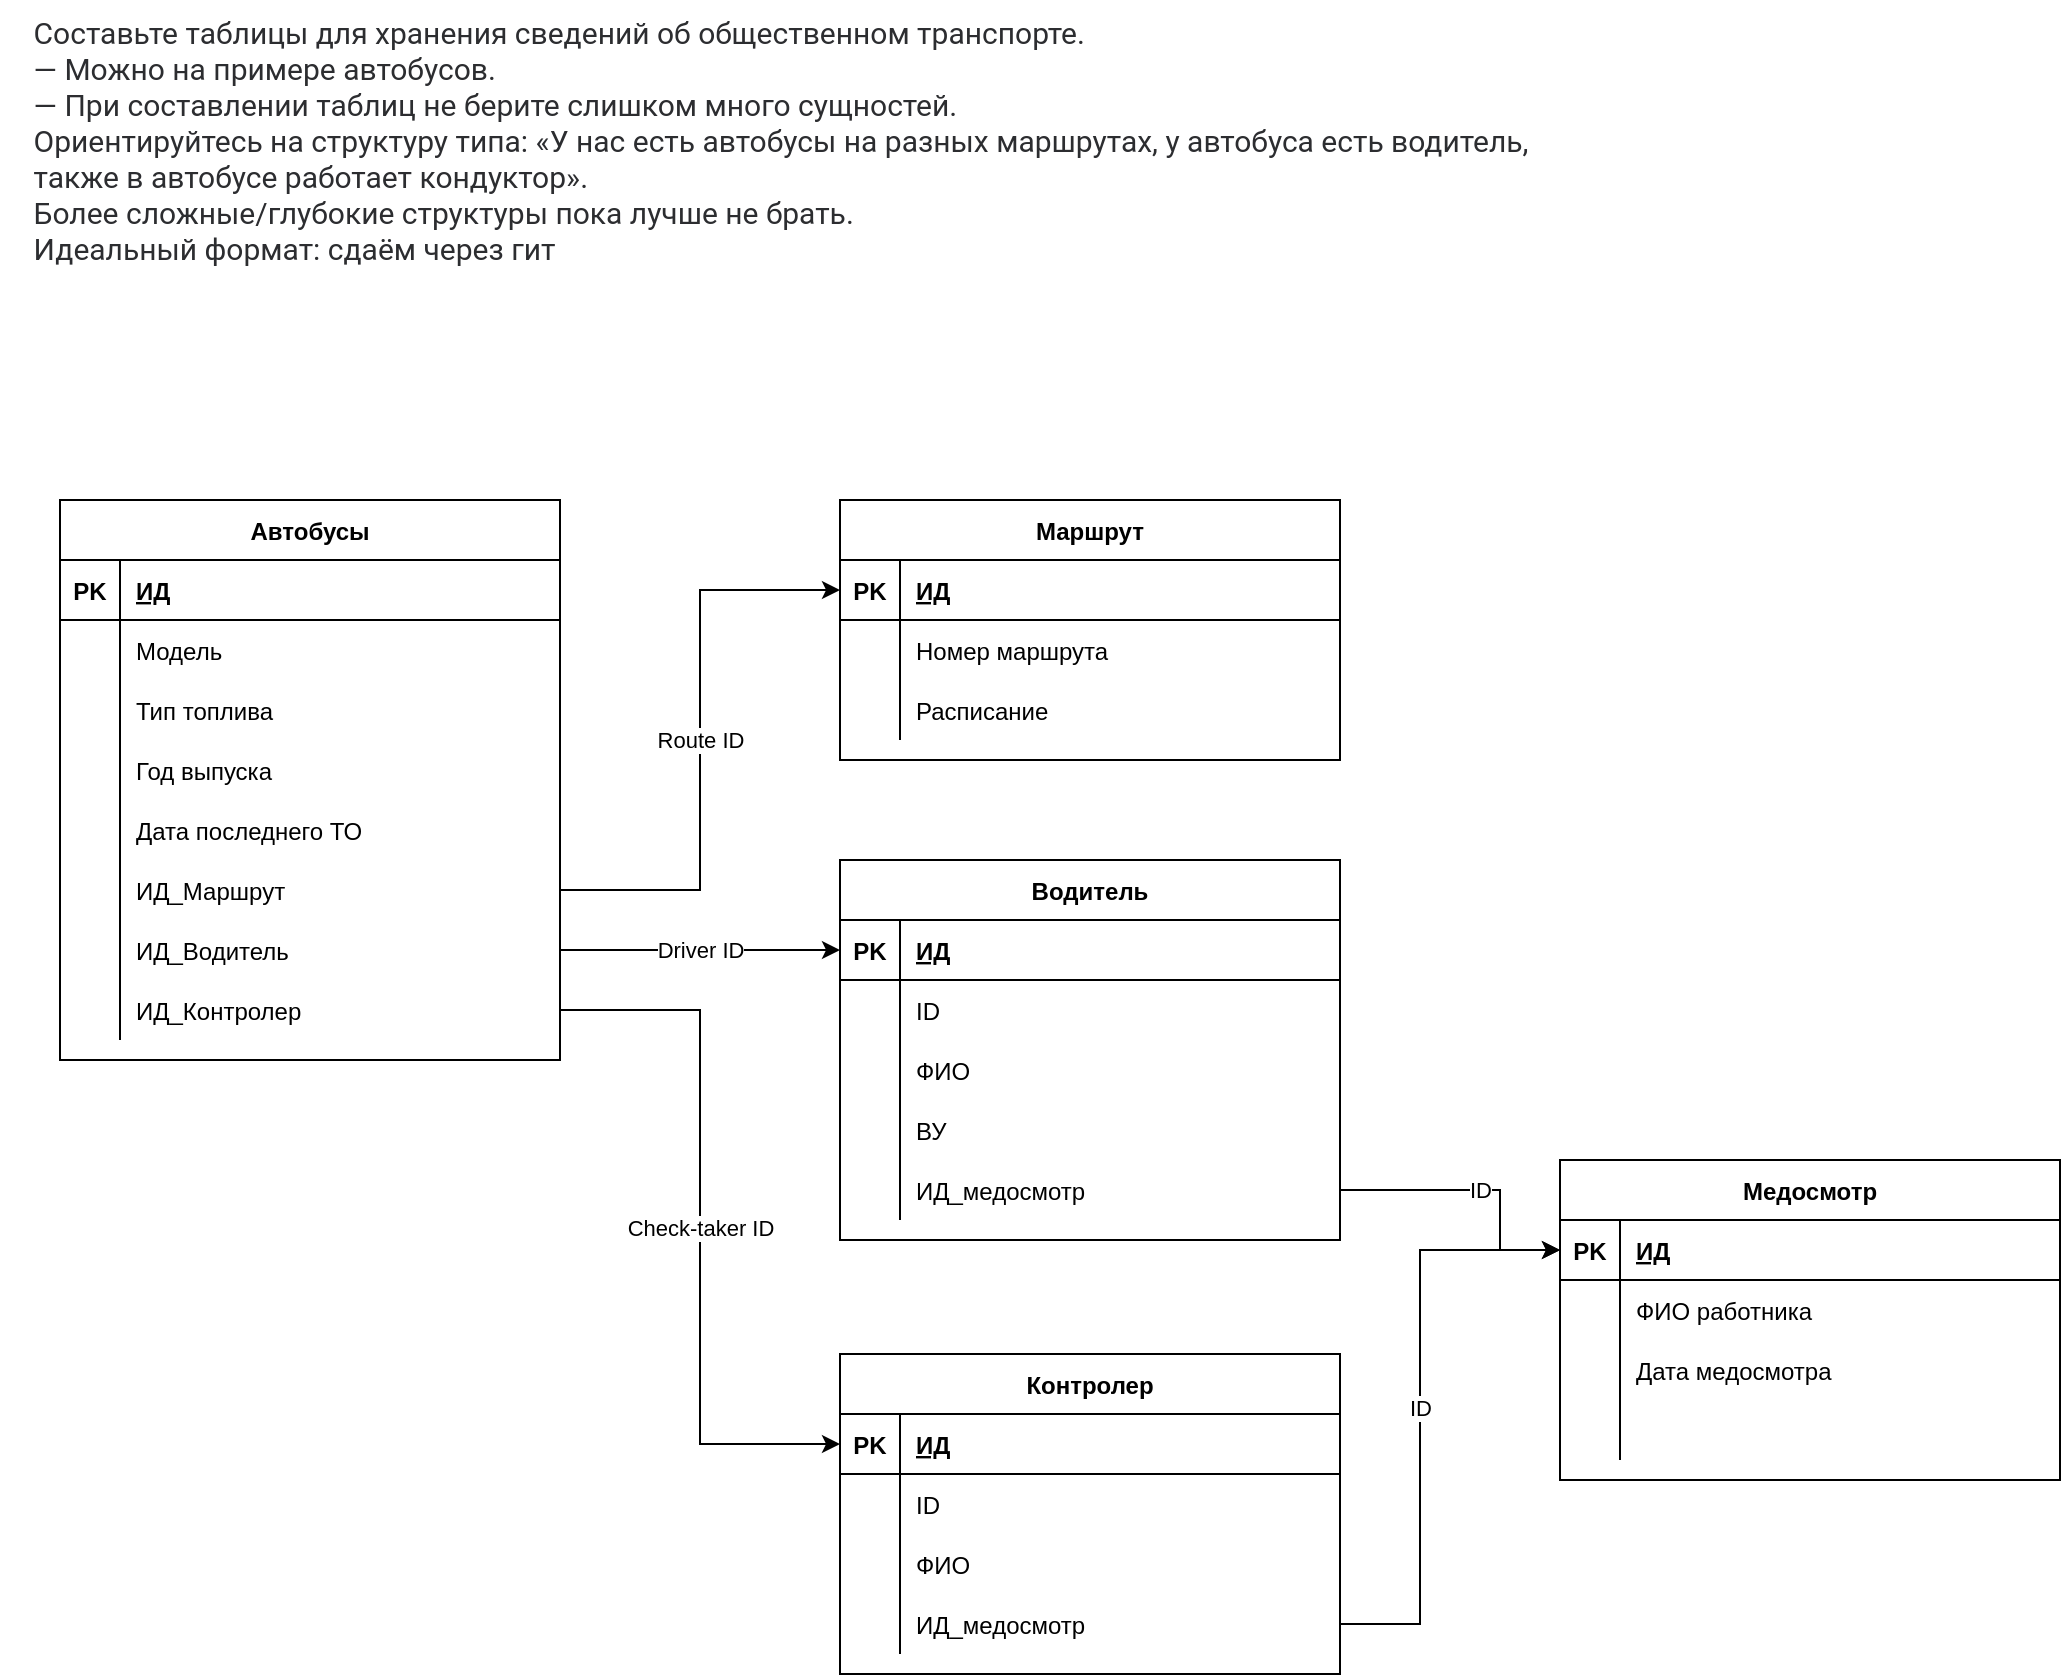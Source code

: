 <mxfile version="20.5.3" type="device"><diagram id="R2lEEEUBdFMjLlhIrx00" name="Page-1"><mxGraphModel dx="1186" dy="613" grid="1" gridSize="10" guides="1" tooltips="1" connect="1" arrows="1" fold="1" page="1" pageScale="1" pageWidth="850" pageHeight="1100" math="0" shadow="0" extFonts="Permanent Marker^https://fonts.googleapis.com/css?family=Permanent+Marker"><root><mxCell id="0"/><mxCell id="1" parent="0"/><mxCell id="C-vyLk0tnHw3VtMMgP7b-2" value="Маршрут" style="shape=table;startSize=30;container=1;collapsible=1;childLayout=tableLayout;fixedRows=1;rowLines=0;fontStyle=1;align=center;resizeLast=1;" parent="1" vertex="1"><mxGeometry x="430" y="270" width="250" height="130" as="geometry"/></mxCell><mxCell id="C-vyLk0tnHw3VtMMgP7b-3" value="" style="shape=partialRectangle;collapsible=0;dropTarget=0;pointerEvents=0;fillColor=none;points=[[0,0.5],[1,0.5]];portConstraint=eastwest;top=0;left=0;right=0;bottom=1;" parent="C-vyLk0tnHw3VtMMgP7b-2" vertex="1"><mxGeometry y="30" width="250" height="30" as="geometry"/></mxCell><mxCell id="C-vyLk0tnHw3VtMMgP7b-4" value="PK" style="shape=partialRectangle;overflow=hidden;connectable=0;fillColor=none;top=0;left=0;bottom=0;right=0;fontStyle=1;" parent="C-vyLk0tnHw3VtMMgP7b-3" vertex="1"><mxGeometry width="30" height="30" as="geometry"><mxRectangle width="30" height="30" as="alternateBounds"/></mxGeometry></mxCell><mxCell id="C-vyLk0tnHw3VtMMgP7b-5" value="ИД" style="shape=partialRectangle;overflow=hidden;connectable=0;fillColor=none;top=0;left=0;bottom=0;right=0;align=left;spacingLeft=6;fontStyle=5;" parent="C-vyLk0tnHw3VtMMgP7b-3" vertex="1"><mxGeometry x="30" width="220" height="30" as="geometry"><mxRectangle width="220" height="30" as="alternateBounds"/></mxGeometry></mxCell><mxCell id="C-vyLk0tnHw3VtMMgP7b-6" value="" style="shape=partialRectangle;collapsible=0;dropTarget=0;pointerEvents=0;fillColor=none;points=[[0,0.5],[1,0.5]];portConstraint=eastwest;top=0;left=0;right=0;bottom=0;" parent="C-vyLk0tnHw3VtMMgP7b-2" vertex="1"><mxGeometry y="60" width="250" height="30" as="geometry"/></mxCell><mxCell id="C-vyLk0tnHw3VtMMgP7b-7" value="" style="shape=partialRectangle;overflow=hidden;connectable=0;fillColor=none;top=0;left=0;bottom=0;right=0;" parent="C-vyLk0tnHw3VtMMgP7b-6" vertex="1"><mxGeometry width="30" height="30" as="geometry"><mxRectangle width="30" height="30" as="alternateBounds"/></mxGeometry></mxCell><mxCell id="C-vyLk0tnHw3VtMMgP7b-8" value="Номер маршрута" style="shape=partialRectangle;overflow=hidden;connectable=0;fillColor=none;top=0;left=0;bottom=0;right=0;align=left;spacingLeft=6;" parent="C-vyLk0tnHw3VtMMgP7b-6" vertex="1"><mxGeometry x="30" width="220" height="30" as="geometry"><mxRectangle width="220" height="30" as="alternateBounds"/></mxGeometry></mxCell><mxCell id="C-vyLk0tnHw3VtMMgP7b-9" value="" style="shape=partialRectangle;collapsible=0;dropTarget=0;pointerEvents=0;fillColor=none;points=[[0,0.5],[1,0.5]];portConstraint=eastwest;top=0;left=0;right=0;bottom=0;" parent="C-vyLk0tnHw3VtMMgP7b-2" vertex="1"><mxGeometry y="90" width="250" height="30" as="geometry"/></mxCell><mxCell id="C-vyLk0tnHw3VtMMgP7b-10" value="" style="shape=partialRectangle;overflow=hidden;connectable=0;fillColor=none;top=0;left=0;bottom=0;right=0;" parent="C-vyLk0tnHw3VtMMgP7b-9" vertex="1"><mxGeometry width="30" height="30" as="geometry"><mxRectangle width="30" height="30" as="alternateBounds"/></mxGeometry></mxCell><mxCell id="C-vyLk0tnHw3VtMMgP7b-11" value="Расписание" style="shape=partialRectangle;overflow=hidden;connectable=0;fillColor=none;top=0;left=0;bottom=0;right=0;align=left;spacingLeft=6;" parent="C-vyLk0tnHw3VtMMgP7b-9" vertex="1"><mxGeometry x="30" width="220" height="30" as="geometry"><mxRectangle width="220" height="30" as="alternateBounds"/></mxGeometry></mxCell><mxCell id="C-vyLk0tnHw3VtMMgP7b-13" value="Водитель" style="shape=table;startSize=30;container=1;collapsible=1;childLayout=tableLayout;fixedRows=1;rowLines=0;fontStyle=1;align=center;resizeLast=1;" parent="1" vertex="1"><mxGeometry x="430" y="450" width="250" height="190" as="geometry"/></mxCell><mxCell id="C-vyLk0tnHw3VtMMgP7b-14" value="" style="shape=partialRectangle;collapsible=0;dropTarget=0;pointerEvents=0;fillColor=none;points=[[0,0.5],[1,0.5]];portConstraint=eastwest;top=0;left=0;right=0;bottom=1;" parent="C-vyLk0tnHw3VtMMgP7b-13" vertex="1"><mxGeometry y="30" width="250" height="30" as="geometry"/></mxCell><mxCell id="C-vyLk0tnHw3VtMMgP7b-15" value="PK" style="shape=partialRectangle;overflow=hidden;connectable=0;fillColor=none;top=0;left=0;bottom=0;right=0;fontStyle=1;" parent="C-vyLk0tnHw3VtMMgP7b-14" vertex="1"><mxGeometry width="30" height="30" as="geometry"><mxRectangle width="30" height="30" as="alternateBounds"/></mxGeometry></mxCell><mxCell id="C-vyLk0tnHw3VtMMgP7b-16" value="ИД" style="shape=partialRectangle;overflow=hidden;connectable=0;fillColor=none;top=0;left=0;bottom=0;right=0;align=left;spacingLeft=6;fontStyle=5;" parent="C-vyLk0tnHw3VtMMgP7b-14" vertex="1"><mxGeometry x="30" width="220" height="30" as="geometry"><mxRectangle width="220" height="30" as="alternateBounds"/></mxGeometry></mxCell><mxCell id="hLLXFpe1vgkViz3a2a9d-39" value="" style="shape=partialRectangle;collapsible=0;dropTarget=0;pointerEvents=0;fillColor=none;points=[[0,0.5],[1,0.5]];portConstraint=eastwest;top=0;left=0;right=0;bottom=0;" parent="C-vyLk0tnHw3VtMMgP7b-13" vertex="1"><mxGeometry y="60" width="250" height="30" as="geometry"/></mxCell><mxCell id="hLLXFpe1vgkViz3a2a9d-40" value="" style="shape=partialRectangle;overflow=hidden;connectable=0;fillColor=none;top=0;left=0;bottom=0;right=0;" parent="hLLXFpe1vgkViz3a2a9d-39" vertex="1"><mxGeometry width="30" height="30" as="geometry"><mxRectangle width="30" height="30" as="alternateBounds"/></mxGeometry></mxCell><mxCell id="hLLXFpe1vgkViz3a2a9d-41" value="ID" style="shape=partialRectangle;overflow=hidden;connectable=0;fillColor=none;top=0;left=0;bottom=0;right=0;align=left;spacingLeft=6;" parent="hLLXFpe1vgkViz3a2a9d-39" vertex="1"><mxGeometry x="30" width="220" height="30" as="geometry"><mxRectangle width="220" height="30" as="alternateBounds"/></mxGeometry></mxCell><mxCell id="hLLXFpe1vgkViz3a2a9d-42" value="" style="shape=partialRectangle;collapsible=0;dropTarget=0;pointerEvents=0;fillColor=none;points=[[0,0.5],[1,0.5]];portConstraint=eastwest;top=0;left=0;right=0;bottom=0;" parent="C-vyLk0tnHw3VtMMgP7b-13" vertex="1"><mxGeometry y="90" width="250" height="30" as="geometry"/></mxCell><mxCell id="hLLXFpe1vgkViz3a2a9d-43" value="" style="shape=partialRectangle;overflow=hidden;connectable=0;fillColor=none;top=0;left=0;bottom=0;right=0;" parent="hLLXFpe1vgkViz3a2a9d-42" vertex="1"><mxGeometry width="30" height="30" as="geometry"><mxRectangle width="30" height="30" as="alternateBounds"/></mxGeometry></mxCell><mxCell id="hLLXFpe1vgkViz3a2a9d-44" value="ФИО" style="shape=partialRectangle;overflow=hidden;connectable=0;fillColor=none;top=0;left=0;bottom=0;right=0;align=left;spacingLeft=6;" parent="hLLXFpe1vgkViz3a2a9d-42" vertex="1"><mxGeometry x="30" width="220" height="30" as="geometry"><mxRectangle width="220" height="30" as="alternateBounds"/></mxGeometry></mxCell><mxCell id="C-vyLk0tnHw3VtMMgP7b-17" value="" style="shape=partialRectangle;collapsible=0;dropTarget=0;pointerEvents=0;fillColor=none;points=[[0,0.5],[1,0.5]];portConstraint=eastwest;top=0;left=0;right=0;bottom=0;" parent="C-vyLk0tnHw3VtMMgP7b-13" vertex="1"><mxGeometry y="120" width="250" height="30" as="geometry"/></mxCell><mxCell id="C-vyLk0tnHw3VtMMgP7b-18" value="" style="shape=partialRectangle;overflow=hidden;connectable=0;fillColor=none;top=0;left=0;bottom=0;right=0;" parent="C-vyLk0tnHw3VtMMgP7b-17" vertex="1"><mxGeometry width="30" height="30" as="geometry"><mxRectangle width="30" height="30" as="alternateBounds"/></mxGeometry></mxCell><mxCell id="C-vyLk0tnHw3VtMMgP7b-19" value="ВУ" style="shape=partialRectangle;overflow=hidden;connectable=0;fillColor=none;top=0;left=0;bottom=0;right=0;align=left;spacingLeft=6;" parent="C-vyLk0tnHw3VtMMgP7b-17" vertex="1"><mxGeometry x="30" width="220" height="30" as="geometry"><mxRectangle width="220" height="30" as="alternateBounds"/></mxGeometry></mxCell><mxCell id="C-vyLk0tnHw3VtMMgP7b-20" value="" style="shape=partialRectangle;collapsible=0;dropTarget=0;pointerEvents=0;fillColor=none;points=[[0,0.5],[1,0.5]];portConstraint=eastwest;top=0;left=0;right=0;bottom=0;" parent="C-vyLk0tnHw3VtMMgP7b-13" vertex="1"><mxGeometry y="150" width="250" height="30" as="geometry"/></mxCell><mxCell id="C-vyLk0tnHw3VtMMgP7b-21" value="" style="shape=partialRectangle;overflow=hidden;connectable=0;fillColor=none;top=0;left=0;bottom=0;right=0;" parent="C-vyLk0tnHw3VtMMgP7b-20" vertex="1"><mxGeometry width="30" height="30" as="geometry"><mxRectangle width="30" height="30" as="alternateBounds"/></mxGeometry></mxCell><mxCell id="C-vyLk0tnHw3VtMMgP7b-22" value="ИД_медосмотр" style="shape=partialRectangle;overflow=hidden;connectable=0;fillColor=none;top=0;left=0;bottom=0;right=0;align=left;spacingLeft=6;" parent="C-vyLk0tnHw3VtMMgP7b-20" vertex="1"><mxGeometry x="30" width="220" height="30" as="geometry"><mxRectangle width="220" height="30" as="alternateBounds"/></mxGeometry></mxCell><mxCell id="hLLXFpe1vgkViz3a2a9d-1" value="&lt;p style=&quot;box-sizing: border-box; margin: 0px; color: rgb(44, 45, 48); font-family: Roboto, &amp;quot;San Francisco&amp;quot;, &amp;quot;Helvetica Neue&amp;quot;, Helvetica, Arial; font-size: 15px; text-align: start; background-color: rgb(255, 255, 255);&quot;&gt;Составьте таблицы для хранения сведений об общественном транспорте.&lt;/p&gt;&lt;p style=&quot;box-sizing: border-box; margin: 0px; color: rgb(44, 45, 48); font-family: Roboto, &amp;quot;San Francisco&amp;quot;, &amp;quot;Helvetica Neue&amp;quot;, Helvetica, Arial; font-size: 15px; text-align: start; background-color: rgb(255, 255, 255);&quot;&gt;— Можно на примере автобусов.&lt;br style=&quot;box-sizing: border-box;&quot;&gt;— При составлении таблиц не берите слишком много сущностей.&lt;/p&gt;&lt;p style=&quot;box-sizing: border-box; margin: 0px; color: rgb(44, 45, 48); font-family: Roboto, &amp;quot;San Francisco&amp;quot;, &amp;quot;Helvetica Neue&amp;quot;, Helvetica, Arial; font-size: 15px; text-align: start; background-color: rgb(255, 255, 255);&quot;&gt;Ориентируйтесь на структуру типа: «У нас есть автобусы на разных маршрутах, у автобуса есть водитель,&lt;/p&gt;&lt;p style=&quot;box-sizing: border-box; margin: 0px; color: rgb(44, 45, 48); font-family: Roboto, &amp;quot;San Francisco&amp;quot;, &amp;quot;Helvetica Neue&amp;quot;, Helvetica, Arial; font-size: 15px; text-align: start; background-color: rgb(255, 255, 255);&quot;&gt;также в автобусе работает кондуктор».&amp;nbsp;&lt;/p&gt;&lt;p style=&quot;box-sizing: border-box; margin: 0px; color: rgb(44, 45, 48); font-family: Roboto, &amp;quot;San Francisco&amp;quot;, &amp;quot;Helvetica Neue&amp;quot;, Helvetica, Arial; font-size: 15px; text-align: start; background-color: rgb(255, 255, 255);&quot;&gt;Более сложные/глубокие структуры пока лучше не брать.&lt;/p&gt;&lt;p style=&quot;box-sizing: border-box; margin: 0px; color: rgb(44, 45, 48); font-family: Roboto, &amp;quot;San Francisco&amp;quot;, &amp;quot;Helvetica Neue&amp;quot;, Helvetica, Arial; font-size: 15px; text-align: start; background-color: rgb(255, 255, 255);&quot;&gt;Идеальный формат: сдаём через гит&lt;/p&gt;" style="text;html=1;align=center;verticalAlign=middle;resizable=0;points=[];autosize=1;strokeColor=none;fillColor=none;" parent="1" vertex="1"><mxGeometry x="10" y="20" width="780" height="140" as="geometry"/></mxCell><mxCell id="hLLXFpe1vgkViz3a2a9d-2" value="Контролер" style="shape=table;startSize=30;container=1;collapsible=1;childLayout=tableLayout;fixedRows=1;rowLines=0;fontStyle=1;align=center;resizeLast=1;" parent="1" vertex="1"><mxGeometry x="430" y="697" width="250" height="160" as="geometry"/></mxCell><mxCell id="hLLXFpe1vgkViz3a2a9d-3" value="" style="shape=partialRectangle;collapsible=0;dropTarget=0;pointerEvents=0;fillColor=none;points=[[0,0.5],[1,0.5]];portConstraint=eastwest;top=0;left=0;right=0;bottom=1;" parent="hLLXFpe1vgkViz3a2a9d-2" vertex="1"><mxGeometry y="30" width="250" height="30" as="geometry"/></mxCell><mxCell id="hLLXFpe1vgkViz3a2a9d-4" value="PK" style="shape=partialRectangle;overflow=hidden;connectable=0;fillColor=none;top=0;left=0;bottom=0;right=0;fontStyle=1;" parent="hLLXFpe1vgkViz3a2a9d-3" vertex="1"><mxGeometry width="30" height="30" as="geometry"><mxRectangle width="30" height="30" as="alternateBounds"/></mxGeometry></mxCell><mxCell id="hLLXFpe1vgkViz3a2a9d-5" value="ИД" style="shape=partialRectangle;overflow=hidden;connectable=0;fillColor=none;top=0;left=0;bottom=0;right=0;align=left;spacingLeft=6;fontStyle=5;" parent="hLLXFpe1vgkViz3a2a9d-3" vertex="1"><mxGeometry x="30" width="220" height="30" as="geometry"><mxRectangle width="220" height="30" as="alternateBounds"/></mxGeometry></mxCell><mxCell id="hLLXFpe1vgkViz3a2a9d-9" value="" style="shape=partialRectangle;collapsible=0;dropTarget=0;pointerEvents=0;fillColor=none;points=[[0,0.5],[1,0.5]];portConstraint=eastwest;top=0;left=0;right=0;bottom=0;" parent="hLLXFpe1vgkViz3a2a9d-2" vertex="1"><mxGeometry y="60" width="250" height="30" as="geometry"/></mxCell><mxCell id="hLLXFpe1vgkViz3a2a9d-10" value="" style="shape=partialRectangle;overflow=hidden;connectable=0;fillColor=none;top=0;left=0;bottom=0;right=0;" parent="hLLXFpe1vgkViz3a2a9d-9" vertex="1"><mxGeometry width="30" height="30" as="geometry"><mxRectangle width="30" height="30" as="alternateBounds"/></mxGeometry></mxCell><mxCell id="hLLXFpe1vgkViz3a2a9d-11" value="ID" style="shape=partialRectangle;overflow=hidden;connectable=0;fillColor=none;top=0;left=0;bottom=0;right=0;align=left;spacingLeft=6;" parent="hLLXFpe1vgkViz3a2a9d-9" vertex="1"><mxGeometry x="30" width="220" height="30" as="geometry"><mxRectangle width="220" height="30" as="alternateBounds"/></mxGeometry></mxCell><mxCell id="hLLXFpe1vgkViz3a2a9d-58" value="" style="shape=partialRectangle;collapsible=0;dropTarget=0;pointerEvents=0;fillColor=none;points=[[0,0.5],[1,0.5]];portConstraint=eastwest;top=0;left=0;right=0;bottom=0;" parent="hLLXFpe1vgkViz3a2a9d-2" vertex="1"><mxGeometry y="90" width="250" height="30" as="geometry"/></mxCell><mxCell id="hLLXFpe1vgkViz3a2a9d-59" value="" style="shape=partialRectangle;overflow=hidden;connectable=0;fillColor=none;top=0;left=0;bottom=0;right=0;" parent="hLLXFpe1vgkViz3a2a9d-58" vertex="1"><mxGeometry width="30" height="30" as="geometry"><mxRectangle width="30" height="30" as="alternateBounds"/></mxGeometry></mxCell><mxCell id="hLLXFpe1vgkViz3a2a9d-60" value="ФИО" style="shape=partialRectangle;overflow=hidden;connectable=0;fillColor=none;top=0;left=0;bottom=0;right=0;align=left;spacingLeft=6;" parent="hLLXFpe1vgkViz3a2a9d-58" vertex="1"><mxGeometry x="30" width="220" height="30" as="geometry"><mxRectangle width="220" height="30" as="alternateBounds"/></mxGeometry></mxCell><mxCell id="hLLXFpe1vgkViz3a2a9d-6" value="" style="shape=partialRectangle;collapsible=0;dropTarget=0;pointerEvents=0;fillColor=none;points=[[0,0.5],[1,0.5]];portConstraint=eastwest;top=0;left=0;right=0;bottom=0;" parent="hLLXFpe1vgkViz3a2a9d-2" vertex="1"><mxGeometry y="120" width="250" height="30" as="geometry"/></mxCell><mxCell id="hLLXFpe1vgkViz3a2a9d-7" value="" style="shape=partialRectangle;overflow=hidden;connectable=0;fillColor=none;top=0;left=0;bottom=0;right=0;" parent="hLLXFpe1vgkViz3a2a9d-6" vertex="1"><mxGeometry width="30" height="30" as="geometry"><mxRectangle width="30" height="30" as="alternateBounds"/></mxGeometry></mxCell><mxCell id="hLLXFpe1vgkViz3a2a9d-8" value="ИД_медосмотр" style="shape=partialRectangle;overflow=hidden;connectable=0;fillColor=none;top=0;left=0;bottom=0;right=0;align=left;spacingLeft=6;" parent="hLLXFpe1vgkViz3a2a9d-6" vertex="1"><mxGeometry x="30" width="220" height="30" as="geometry"><mxRectangle width="220" height="30" as="alternateBounds"/></mxGeometry></mxCell><mxCell id="hLLXFpe1vgkViz3a2a9d-14" value="Автобусы" style="shape=table;startSize=30;container=1;collapsible=1;childLayout=tableLayout;fixedRows=1;rowLines=0;fontStyle=1;align=center;resizeLast=1;" parent="1" vertex="1"><mxGeometry x="40" y="270" width="250" height="280" as="geometry"/></mxCell><mxCell id="hLLXFpe1vgkViz3a2a9d-15" value="" style="shape=partialRectangle;collapsible=0;dropTarget=0;pointerEvents=0;fillColor=none;points=[[0,0.5],[1,0.5]];portConstraint=eastwest;top=0;left=0;right=0;bottom=1;" parent="hLLXFpe1vgkViz3a2a9d-14" vertex="1"><mxGeometry y="30" width="250" height="30" as="geometry"/></mxCell><mxCell id="hLLXFpe1vgkViz3a2a9d-16" value="PK" style="shape=partialRectangle;overflow=hidden;connectable=0;fillColor=none;top=0;left=0;bottom=0;right=0;fontStyle=1;" parent="hLLXFpe1vgkViz3a2a9d-15" vertex="1"><mxGeometry width="30" height="30" as="geometry"><mxRectangle width="30" height="30" as="alternateBounds"/></mxGeometry></mxCell><mxCell id="hLLXFpe1vgkViz3a2a9d-17" value="ИД" style="shape=partialRectangle;overflow=hidden;connectable=0;fillColor=none;top=0;left=0;bottom=0;right=0;align=left;spacingLeft=6;fontStyle=5;" parent="hLLXFpe1vgkViz3a2a9d-15" vertex="1"><mxGeometry x="30" width="220" height="30" as="geometry"><mxRectangle width="220" height="30" as="alternateBounds"/></mxGeometry></mxCell><mxCell id="hLLXFpe1vgkViz3a2a9d-18" value="" style="shape=partialRectangle;collapsible=0;dropTarget=0;pointerEvents=0;fillColor=none;points=[[0,0.5],[1,0.5]];portConstraint=eastwest;top=0;left=0;right=0;bottom=0;" parent="hLLXFpe1vgkViz3a2a9d-14" vertex="1"><mxGeometry y="60" width="250" height="30" as="geometry"/></mxCell><mxCell id="hLLXFpe1vgkViz3a2a9d-19" value="" style="shape=partialRectangle;overflow=hidden;connectable=0;fillColor=none;top=0;left=0;bottom=0;right=0;" parent="hLLXFpe1vgkViz3a2a9d-18" vertex="1"><mxGeometry width="30" height="30" as="geometry"><mxRectangle width="30" height="30" as="alternateBounds"/></mxGeometry></mxCell><mxCell id="hLLXFpe1vgkViz3a2a9d-20" value="Модель" style="shape=partialRectangle;overflow=hidden;connectable=0;fillColor=none;top=0;left=0;bottom=0;right=0;align=left;spacingLeft=6;" parent="hLLXFpe1vgkViz3a2a9d-18" vertex="1"><mxGeometry x="30" width="220" height="30" as="geometry"><mxRectangle width="220" height="30" as="alternateBounds"/></mxGeometry></mxCell><mxCell id="hLLXFpe1vgkViz3a2a9d-36" value="" style="shape=partialRectangle;collapsible=0;dropTarget=0;pointerEvents=0;fillColor=none;points=[[0,0.5],[1,0.5]];portConstraint=eastwest;top=0;left=0;right=0;bottom=0;" parent="hLLXFpe1vgkViz3a2a9d-14" vertex="1"><mxGeometry y="90" width="250" height="30" as="geometry"/></mxCell><mxCell id="hLLXFpe1vgkViz3a2a9d-37" value="" style="shape=partialRectangle;overflow=hidden;connectable=0;fillColor=none;top=0;left=0;bottom=0;right=0;" parent="hLLXFpe1vgkViz3a2a9d-36" vertex="1"><mxGeometry width="30" height="30" as="geometry"><mxRectangle width="30" height="30" as="alternateBounds"/></mxGeometry></mxCell><mxCell id="hLLXFpe1vgkViz3a2a9d-38" value="Тип топлива" style="shape=partialRectangle;overflow=hidden;connectable=0;fillColor=none;top=0;left=0;bottom=0;right=0;align=left;spacingLeft=6;" parent="hLLXFpe1vgkViz3a2a9d-36" vertex="1"><mxGeometry x="30" width="220" height="30" as="geometry"><mxRectangle width="220" height="30" as="alternateBounds"/></mxGeometry></mxCell><mxCell id="hLLXFpe1vgkViz3a2a9d-21" value="" style="shape=partialRectangle;collapsible=0;dropTarget=0;pointerEvents=0;fillColor=none;points=[[0,0.5],[1,0.5]];portConstraint=eastwest;top=0;left=0;right=0;bottom=0;" parent="hLLXFpe1vgkViz3a2a9d-14" vertex="1"><mxGeometry y="120" width="250" height="30" as="geometry"/></mxCell><mxCell id="hLLXFpe1vgkViz3a2a9d-22" value="" style="shape=partialRectangle;overflow=hidden;connectable=0;fillColor=none;top=0;left=0;bottom=0;right=0;" parent="hLLXFpe1vgkViz3a2a9d-21" vertex="1"><mxGeometry width="30" height="30" as="geometry"><mxRectangle width="30" height="30" as="alternateBounds"/></mxGeometry></mxCell><mxCell id="hLLXFpe1vgkViz3a2a9d-23" value="Год выпуска" style="shape=partialRectangle;overflow=hidden;connectable=0;fillColor=none;top=0;left=0;bottom=0;right=0;align=left;spacingLeft=6;" parent="hLLXFpe1vgkViz3a2a9d-21" vertex="1"><mxGeometry x="30" width="220" height="30" as="geometry"><mxRectangle width="220" height="30" as="alternateBounds"/></mxGeometry></mxCell><mxCell id="hLLXFpe1vgkViz3a2a9d-33" value="" style="shape=partialRectangle;collapsible=0;dropTarget=0;pointerEvents=0;fillColor=none;points=[[0,0.5],[1,0.5]];portConstraint=eastwest;top=0;left=0;right=0;bottom=0;" parent="hLLXFpe1vgkViz3a2a9d-14" vertex="1"><mxGeometry y="150" width="250" height="30" as="geometry"/></mxCell><mxCell id="hLLXFpe1vgkViz3a2a9d-34" value="" style="shape=partialRectangle;overflow=hidden;connectable=0;fillColor=none;top=0;left=0;bottom=0;right=0;" parent="hLLXFpe1vgkViz3a2a9d-33" vertex="1"><mxGeometry width="30" height="30" as="geometry"><mxRectangle width="30" height="30" as="alternateBounds"/></mxGeometry></mxCell><mxCell id="hLLXFpe1vgkViz3a2a9d-35" value="Дата последнего ТО" style="shape=partialRectangle;overflow=hidden;connectable=0;fillColor=none;top=0;left=0;bottom=0;right=0;align=left;spacingLeft=6;" parent="hLLXFpe1vgkViz3a2a9d-33" vertex="1"><mxGeometry x="30" width="220" height="30" as="geometry"><mxRectangle width="220" height="30" as="alternateBounds"/></mxGeometry></mxCell><mxCell id="hLLXFpe1vgkViz3a2a9d-24" value="" style="shape=partialRectangle;collapsible=0;dropTarget=0;pointerEvents=0;fillColor=none;points=[[0,0.5],[1,0.5]];portConstraint=eastwest;top=0;left=0;right=0;bottom=0;" parent="hLLXFpe1vgkViz3a2a9d-14" vertex="1"><mxGeometry y="180" width="250" height="30" as="geometry"/></mxCell><mxCell id="hLLXFpe1vgkViz3a2a9d-25" value="" style="shape=partialRectangle;overflow=hidden;connectable=0;fillColor=none;top=0;left=0;bottom=0;right=0;" parent="hLLXFpe1vgkViz3a2a9d-24" vertex="1"><mxGeometry width="30" height="30" as="geometry"><mxRectangle width="30" height="30" as="alternateBounds"/></mxGeometry></mxCell><mxCell id="hLLXFpe1vgkViz3a2a9d-26" value="ИД_Маршрут" style="shape=partialRectangle;overflow=hidden;connectable=0;fillColor=none;top=0;left=0;bottom=0;right=0;align=left;spacingLeft=6;" parent="hLLXFpe1vgkViz3a2a9d-24" vertex="1"><mxGeometry x="30" width="220" height="30" as="geometry"><mxRectangle width="220" height="30" as="alternateBounds"/></mxGeometry></mxCell><mxCell id="hLLXFpe1vgkViz3a2a9d-27" value="" style="shape=partialRectangle;collapsible=0;dropTarget=0;pointerEvents=0;fillColor=none;points=[[0,0.5],[1,0.5]];portConstraint=eastwest;top=0;left=0;right=0;bottom=0;" parent="hLLXFpe1vgkViz3a2a9d-14" vertex="1"><mxGeometry y="210" width="250" height="30" as="geometry"/></mxCell><mxCell id="hLLXFpe1vgkViz3a2a9d-28" value="" style="shape=partialRectangle;overflow=hidden;connectable=0;fillColor=none;top=0;left=0;bottom=0;right=0;" parent="hLLXFpe1vgkViz3a2a9d-27" vertex="1"><mxGeometry width="30" height="30" as="geometry"><mxRectangle width="30" height="30" as="alternateBounds"/></mxGeometry></mxCell><mxCell id="hLLXFpe1vgkViz3a2a9d-29" value="ИД_Водитель" style="shape=partialRectangle;overflow=hidden;connectable=0;fillColor=none;top=0;left=0;bottom=0;right=0;align=left;spacingLeft=6;" parent="hLLXFpe1vgkViz3a2a9d-27" vertex="1"><mxGeometry x="30" width="220" height="30" as="geometry"><mxRectangle width="220" height="30" as="alternateBounds"/></mxGeometry></mxCell><mxCell id="hLLXFpe1vgkViz3a2a9d-30" value="" style="shape=partialRectangle;collapsible=0;dropTarget=0;pointerEvents=0;fillColor=none;points=[[0,0.5],[1,0.5]];portConstraint=eastwest;top=0;left=0;right=0;bottom=0;" parent="hLLXFpe1vgkViz3a2a9d-14" vertex="1"><mxGeometry y="240" width="250" height="30" as="geometry"/></mxCell><mxCell id="hLLXFpe1vgkViz3a2a9d-31" value="" style="shape=partialRectangle;overflow=hidden;connectable=0;fillColor=none;top=0;left=0;bottom=0;right=0;" parent="hLLXFpe1vgkViz3a2a9d-30" vertex="1"><mxGeometry width="30" height="30" as="geometry"><mxRectangle width="30" height="30" as="alternateBounds"/></mxGeometry></mxCell><mxCell id="hLLXFpe1vgkViz3a2a9d-32" value="ИД_Контролер" style="shape=partialRectangle;overflow=hidden;connectable=0;fillColor=none;top=0;left=0;bottom=0;right=0;align=left;spacingLeft=6;" parent="hLLXFpe1vgkViz3a2a9d-30" vertex="1"><mxGeometry x="30" width="220" height="30" as="geometry"><mxRectangle width="220" height="30" as="alternateBounds"/></mxGeometry></mxCell><mxCell id="hLLXFpe1vgkViz3a2a9d-54" value="" style="endArrow=classic;html=1;rounded=0;entryX=0;entryY=0.5;entryDx=0;entryDy=0;exitX=1;exitY=0.5;exitDx=0;exitDy=0;" parent="1" source="hLLXFpe1vgkViz3a2a9d-30" target="hLLXFpe1vgkViz3a2a9d-3" edge="1"><mxGeometry relative="1" as="geometry"><mxPoint x="300" y="505" as="sourcePoint"/><mxPoint x="440" y="505" as="targetPoint"/><Array as="points"><mxPoint x="360" y="525"/><mxPoint x="360" y="742"/></Array></mxGeometry></mxCell><mxCell id="hLLXFpe1vgkViz3a2a9d-55" value="Check-taker ID" style="edgeLabel;resizable=0;html=1;align=center;verticalAlign=middle;" parent="hLLXFpe1vgkViz3a2a9d-54" connectable="0" vertex="1"><mxGeometry relative="1" as="geometry"/></mxCell><mxCell id="hLLXFpe1vgkViz3a2a9d-52" value="" style="endArrow=classic;html=1;rounded=0;entryX=0;entryY=0.5;entryDx=0;entryDy=0;exitX=1;exitY=0.5;exitDx=0;exitDy=0;" parent="1" source="hLLXFpe1vgkViz3a2a9d-27" target="C-vyLk0tnHw3VtMMgP7b-14" edge="1"><mxGeometry relative="1" as="geometry"><mxPoint x="490" y="510" as="sourcePoint"/><mxPoint x="390" y="510" as="targetPoint"/></mxGeometry></mxCell><mxCell id="hLLXFpe1vgkViz3a2a9d-53" value="Driver ID" style="edgeLabel;resizable=0;html=1;align=center;verticalAlign=middle;" parent="hLLXFpe1vgkViz3a2a9d-52" connectable="0" vertex="1"><mxGeometry relative="1" as="geometry"/></mxCell><mxCell id="hLLXFpe1vgkViz3a2a9d-56" value="" style="endArrow=classic;html=1;rounded=0;entryX=0;entryY=0.5;entryDx=0;entryDy=0;exitX=1;exitY=0.5;exitDx=0;exitDy=0;" parent="1" source="hLLXFpe1vgkViz3a2a9d-24" target="C-vyLk0tnHw3VtMMgP7b-3" edge="1"><mxGeometry relative="1" as="geometry"><mxPoint x="300" y="535" as="sourcePoint"/><mxPoint x="440" y="715" as="targetPoint"/><Array as="points"><mxPoint x="360" y="465"/><mxPoint x="360" y="315"/></Array></mxGeometry></mxCell><mxCell id="hLLXFpe1vgkViz3a2a9d-57" value="Route ID" style="edgeLabel;resizable=0;html=1;align=center;verticalAlign=middle;" parent="hLLXFpe1vgkViz3a2a9d-56" connectable="0" vertex="1"><mxGeometry relative="1" as="geometry"/></mxCell><mxCell id="tEdQtdSv9OSCBaamuEM7-2" value="Медосмотр" style="shape=table;startSize=30;container=1;collapsible=1;childLayout=tableLayout;fixedRows=1;rowLines=0;fontStyle=1;align=center;resizeLast=1;" vertex="1" parent="1"><mxGeometry x="790" y="600" width="250" height="160" as="geometry"/></mxCell><mxCell id="tEdQtdSv9OSCBaamuEM7-3" value="" style="shape=partialRectangle;collapsible=0;dropTarget=0;pointerEvents=0;fillColor=none;points=[[0,0.5],[1,0.5]];portConstraint=eastwest;top=0;left=0;right=0;bottom=1;" vertex="1" parent="tEdQtdSv9OSCBaamuEM7-2"><mxGeometry y="30" width="250" height="30" as="geometry"/></mxCell><mxCell id="tEdQtdSv9OSCBaamuEM7-4" value="PK" style="shape=partialRectangle;overflow=hidden;connectable=0;fillColor=none;top=0;left=0;bottom=0;right=0;fontStyle=1;" vertex="1" parent="tEdQtdSv9OSCBaamuEM7-3"><mxGeometry width="30" height="30" as="geometry"><mxRectangle width="30" height="30" as="alternateBounds"/></mxGeometry></mxCell><mxCell id="tEdQtdSv9OSCBaamuEM7-5" value="ИД" style="shape=partialRectangle;overflow=hidden;connectable=0;fillColor=none;top=0;left=0;bottom=0;right=0;align=left;spacingLeft=6;fontStyle=5;" vertex="1" parent="tEdQtdSv9OSCBaamuEM7-3"><mxGeometry x="30" width="220" height="30" as="geometry"><mxRectangle width="220" height="30" as="alternateBounds"/></mxGeometry></mxCell><mxCell id="tEdQtdSv9OSCBaamuEM7-6" value="" style="shape=partialRectangle;collapsible=0;dropTarget=0;pointerEvents=0;fillColor=none;points=[[0,0.5],[1,0.5]];portConstraint=eastwest;top=0;left=0;right=0;bottom=0;" vertex="1" parent="tEdQtdSv9OSCBaamuEM7-2"><mxGeometry y="60" width="250" height="30" as="geometry"/></mxCell><mxCell id="tEdQtdSv9OSCBaamuEM7-7" value="" style="shape=partialRectangle;overflow=hidden;connectable=0;fillColor=none;top=0;left=0;bottom=0;right=0;" vertex="1" parent="tEdQtdSv9OSCBaamuEM7-6"><mxGeometry width="30" height="30" as="geometry"><mxRectangle width="30" height="30" as="alternateBounds"/></mxGeometry></mxCell><mxCell id="tEdQtdSv9OSCBaamuEM7-8" value="ФИО работника" style="shape=partialRectangle;overflow=hidden;connectable=0;fillColor=none;top=0;left=0;bottom=0;right=0;align=left;spacingLeft=6;" vertex="1" parent="tEdQtdSv9OSCBaamuEM7-6"><mxGeometry x="30" width="220" height="30" as="geometry"><mxRectangle width="220" height="30" as="alternateBounds"/></mxGeometry></mxCell><mxCell id="tEdQtdSv9OSCBaamuEM7-9" value="" style="shape=partialRectangle;collapsible=0;dropTarget=0;pointerEvents=0;fillColor=none;points=[[0,0.5],[1,0.5]];portConstraint=eastwest;top=0;left=0;right=0;bottom=0;" vertex="1" parent="tEdQtdSv9OSCBaamuEM7-2"><mxGeometry y="90" width="250" height="30" as="geometry"/></mxCell><mxCell id="tEdQtdSv9OSCBaamuEM7-10" value="" style="shape=partialRectangle;overflow=hidden;connectable=0;fillColor=none;top=0;left=0;bottom=0;right=0;" vertex="1" parent="tEdQtdSv9OSCBaamuEM7-9"><mxGeometry width="30" height="30" as="geometry"><mxRectangle width="30" height="30" as="alternateBounds"/></mxGeometry></mxCell><mxCell id="tEdQtdSv9OSCBaamuEM7-11" value="Дата медосмотра" style="shape=partialRectangle;overflow=hidden;connectable=0;fillColor=none;top=0;left=0;bottom=0;right=0;align=left;spacingLeft=6;" vertex="1" parent="tEdQtdSv9OSCBaamuEM7-9"><mxGeometry x="30" width="220" height="30" as="geometry"><mxRectangle width="220" height="30" as="alternateBounds"/></mxGeometry></mxCell><mxCell id="tEdQtdSv9OSCBaamuEM7-12" value="" style="shape=partialRectangle;collapsible=0;dropTarget=0;pointerEvents=0;fillColor=none;points=[[0,0.5],[1,0.5]];portConstraint=eastwest;top=0;left=0;right=0;bottom=0;" vertex="1" parent="tEdQtdSv9OSCBaamuEM7-2"><mxGeometry y="120" width="250" height="30" as="geometry"/></mxCell><mxCell id="tEdQtdSv9OSCBaamuEM7-13" value="" style="shape=partialRectangle;overflow=hidden;connectable=0;fillColor=none;top=0;left=0;bottom=0;right=0;" vertex="1" parent="tEdQtdSv9OSCBaamuEM7-12"><mxGeometry width="30" height="30" as="geometry"><mxRectangle width="30" height="30" as="alternateBounds"/></mxGeometry></mxCell><mxCell id="tEdQtdSv9OSCBaamuEM7-14" value="" style="shape=partialRectangle;overflow=hidden;connectable=0;fillColor=none;top=0;left=0;bottom=0;right=0;align=left;spacingLeft=6;" vertex="1" parent="tEdQtdSv9OSCBaamuEM7-12"><mxGeometry x="30" width="220" height="30" as="geometry"><mxRectangle width="220" height="30" as="alternateBounds"/></mxGeometry></mxCell><mxCell id="tEdQtdSv9OSCBaamuEM7-15" value="" style="endArrow=classic;html=1;rounded=0;entryX=0;entryY=0.5;entryDx=0;entryDy=0;exitX=1;exitY=0.5;exitDx=0;exitDy=0;" edge="1" parent="1" source="C-vyLk0tnHw3VtMMgP7b-20" target="tEdQtdSv9OSCBaamuEM7-3"><mxGeometry relative="1" as="geometry"><mxPoint x="720" y="570" as="sourcePoint"/><mxPoint x="860" y="570" as="targetPoint"/><Array as="points"><mxPoint x="760" y="615"/><mxPoint x="760" y="645"/></Array></mxGeometry></mxCell><mxCell id="tEdQtdSv9OSCBaamuEM7-16" value="ID" style="edgeLabel;resizable=0;html=1;align=center;verticalAlign=middle;" connectable="0" vertex="1" parent="tEdQtdSv9OSCBaamuEM7-15"><mxGeometry relative="1" as="geometry"/></mxCell><mxCell id="tEdQtdSv9OSCBaamuEM7-18" value="" style="endArrow=classic;html=1;rounded=0;entryX=0;entryY=0.5;entryDx=0;entryDy=0;exitX=1;exitY=0.5;exitDx=0;exitDy=0;" edge="1" parent="1" source="hLLXFpe1vgkViz3a2a9d-6" target="tEdQtdSv9OSCBaamuEM7-3"><mxGeometry relative="1" as="geometry"><mxPoint x="690" y="595" as="sourcePoint"/><mxPoint x="800" y="655" as="targetPoint"/><Array as="points"><mxPoint x="720" y="832"/><mxPoint x="720" y="645"/></Array></mxGeometry></mxCell><mxCell id="tEdQtdSv9OSCBaamuEM7-19" value="ID" style="edgeLabel;resizable=0;html=1;align=center;verticalAlign=middle;" connectable="0" vertex="1" parent="tEdQtdSv9OSCBaamuEM7-18"><mxGeometry relative="1" as="geometry"/></mxCell></root></mxGraphModel></diagram></mxfile>